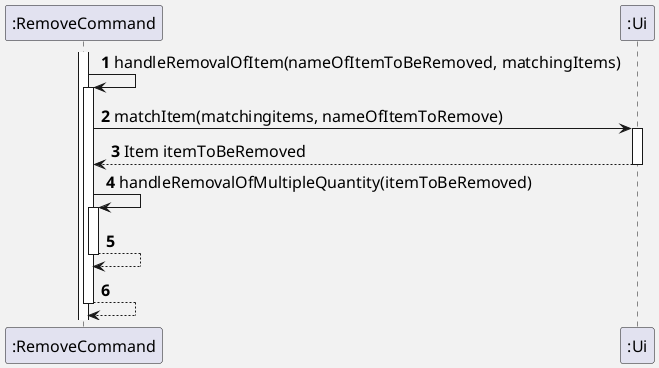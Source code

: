 @startuml
'https://plantuml.com/sequence-diagram

skinparam backgroundColor #f2f2f2
skinparam defaultFontSize 16

autonumber

activate ":RemoveCommand"

":RemoveCommand" -> ":RemoveCommand": handleRemovalOfItem(nameOfItemToBeRemoved, matchingItems)
activate ":RemoveCommand"

":RemoveCommand" -> ":Ui": matchItem(matchingitems, nameOfItemToRemove)
activate ":Ui"
":RemoveCommand" <-- ":Ui": Item itemToBeRemoved
deactivate ":Ui"


":RemoveCommand" -> ":RemoveCommand": handleRemovalOfMultipleQuantity(itemToBeRemoved)
activate ":RemoveCommand"
":RemoveCommand" --> ":RemoveCommand"
deactivate ":RemoveCommand"

":RemoveCommand" --> ":RemoveCommand"
deactivate ":RemoveCommand"

@enduml